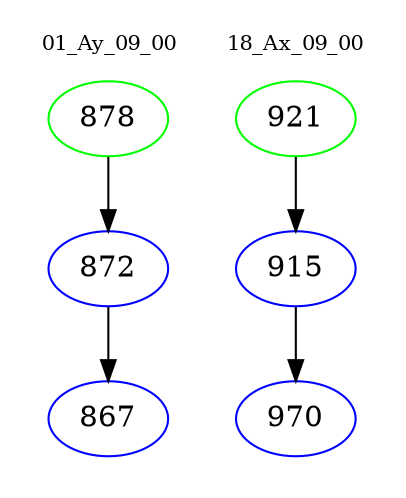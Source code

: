 digraph{
subgraph cluster_0 {
color = white
label = "01_Ay_09_00";
fontsize=10;
T0_878 [label="878", color="green"]
T0_878 -> T0_872 [color="black"]
T0_872 [label="872", color="blue"]
T0_872 -> T0_867 [color="black"]
T0_867 [label="867", color="blue"]
}
subgraph cluster_1 {
color = white
label = "18_Ax_09_00";
fontsize=10;
T1_921 [label="921", color="green"]
T1_921 -> T1_915 [color="black"]
T1_915 [label="915", color="blue"]
T1_915 -> T1_970 [color="black"]
T1_970 [label="970", color="blue"]
}
}
